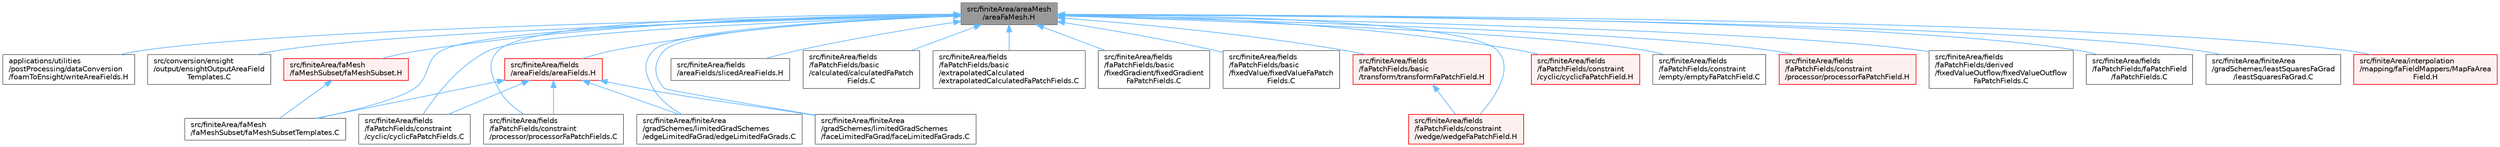 digraph "src/finiteArea/areaMesh/areaFaMesh.H"
{
 // LATEX_PDF_SIZE
  bgcolor="transparent";
  edge [fontname=Helvetica,fontsize=10,labelfontname=Helvetica,labelfontsize=10];
  node [fontname=Helvetica,fontsize=10,shape=box,height=0.2,width=0.4];
  Node1 [id="Node000001",label="src/finiteArea/areaMesh\l/areaFaMesh.H",height=0.2,width=0.4,color="gray40", fillcolor="grey60", style="filled", fontcolor="black",tooltip=" "];
  Node1 -> Node2 [id="edge1_Node000001_Node000002",dir="back",color="steelblue1",style="solid",tooltip=" "];
  Node2 [id="Node000002",label="applications/utilities\l/postProcessing/dataConversion\l/foamToEnsight/writeAreaFields.H",height=0.2,width=0.4,color="grey40", fillcolor="white", style="filled",URL="$foamToEnsight_2writeAreaFields_8H.html",tooltip=" "];
  Node1 -> Node3 [id="edge2_Node000001_Node000003",dir="back",color="steelblue1",style="solid",tooltip=" "];
  Node3 [id="Node000003",label="src/conversion/ensight\l/output/ensightOutputAreaField\lTemplates.C",height=0.2,width=0.4,color="grey40", fillcolor="white", style="filled",URL="$ensightOutputAreaFieldTemplates_8C.html",tooltip=" "];
  Node1 -> Node4 [id="edge3_Node000001_Node000004",dir="back",color="steelblue1",style="solid",tooltip=" "];
  Node4 [id="Node000004",label="src/finiteArea/faMesh\l/faMeshSubset/faMeshSubset.H",height=0.2,width=0.4,color="red", fillcolor="#FFF0F0", style="filled",URL="$faMeshSubset_8H.html",tooltip=" "];
  Node4 -> Node6 [id="edge4_Node000004_Node000006",dir="back",color="steelblue1",style="solid",tooltip=" "];
  Node6 [id="Node000006",label="src/finiteArea/faMesh\l/faMeshSubset/faMeshSubsetTemplates.C",height=0.2,width=0.4,color="grey40", fillcolor="white", style="filled",URL="$faMeshSubsetTemplates_8C.html",tooltip=" "];
  Node1 -> Node6 [id="edge5_Node000001_Node000006",dir="back",color="steelblue1",style="solid",tooltip=" "];
  Node1 -> Node11 [id="edge6_Node000001_Node000011",dir="back",color="steelblue1",style="solid",tooltip=" "];
  Node11 [id="Node000011",label="src/finiteArea/fields\l/areaFields/areaFields.H",height=0.2,width=0.4,color="red", fillcolor="#FFF0F0", style="filled",URL="$areaFields_8H.html",tooltip=" "];
  Node11 -> Node6 [id="edge7_Node000011_Node000006",dir="back",color="steelblue1",style="solid",tooltip=" "];
  Node11 -> Node113 [id="edge8_Node000011_Node000113",dir="back",color="steelblue1",style="solid",tooltip=" "];
  Node113 [id="Node000113",label="src/finiteArea/fields\l/faPatchFields/constraint\l/cyclic/cyclicFaPatchFields.C",height=0.2,width=0.4,color="grey40", fillcolor="white", style="filled",URL="$cyclicFaPatchFields_8C.html",tooltip=" "];
  Node11 -> Node114 [id="edge9_Node000011_Node000114",dir="back",color="steelblue1",style="solid",tooltip=" "];
  Node114 [id="Node000114",label="src/finiteArea/fields\l/faPatchFields/constraint\l/processor/processorFaPatchFields.C",height=0.2,width=0.4,color="grey40", fillcolor="white", style="filled",URL="$processorFaPatchFields_8C.html",tooltip=" "];
  Node11 -> Node132 [id="edge10_Node000011_Node000132",dir="back",color="steelblue1",style="solid",tooltip=" "];
  Node132 [id="Node000132",label="src/finiteArea/finiteArea\l/gradSchemes/limitedGradSchemes\l/edgeLimitedFaGrad/edgeLimitedFaGrads.C",height=0.2,width=0.4,color="grey40", fillcolor="white", style="filled",URL="$edgeLimitedFaGrads_8C.html",tooltip=" "];
  Node11 -> Node133 [id="edge11_Node000011_Node000133",dir="back",color="steelblue1",style="solid",tooltip=" "];
  Node133 [id="Node000133",label="src/finiteArea/finiteArea\l/gradSchemes/limitedGradSchemes\l/faceLimitedFaGrad/faceLimitedFaGrads.C",height=0.2,width=0.4,color="grey40", fillcolor="white", style="filled",URL="$faceLimitedFaGrads_8C.html",tooltip=" "];
  Node1 -> Node200 [id="edge12_Node000001_Node000200",dir="back",color="steelblue1",style="solid",tooltip=" "];
  Node200 [id="Node000200",label="src/finiteArea/fields\l/areaFields/slicedAreaFields.H",height=0.2,width=0.4,color="grey40", fillcolor="white", style="filled",URL="$slicedAreaFields_8H.html",tooltip=" "];
  Node1 -> Node201 [id="edge13_Node000001_Node000201",dir="back",color="steelblue1",style="solid",tooltip=" "];
  Node201 [id="Node000201",label="src/finiteArea/fields\l/faPatchFields/basic\l/calculated/calculatedFaPatch\lFields.C",height=0.2,width=0.4,color="grey40", fillcolor="white", style="filled",URL="$calculatedFaPatchFields_8C.html",tooltip=" "];
  Node1 -> Node202 [id="edge14_Node000001_Node000202",dir="back",color="steelblue1",style="solid",tooltip=" "];
  Node202 [id="Node000202",label="src/finiteArea/fields\l/faPatchFields/basic\l/extrapolatedCalculated\l/extrapolatedCalculatedFaPatchFields.C",height=0.2,width=0.4,color="grey40", fillcolor="white", style="filled",URL="$extrapolatedCalculatedFaPatchFields_8C.html",tooltip=" "];
  Node1 -> Node203 [id="edge15_Node000001_Node000203",dir="back",color="steelblue1",style="solid",tooltip=" "];
  Node203 [id="Node000203",label="src/finiteArea/fields\l/faPatchFields/basic\l/fixedGradient/fixedGradient\lFaPatchFields.C",height=0.2,width=0.4,color="grey40", fillcolor="white", style="filled",URL="$fixedGradientFaPatchFields_8C.html",tooltip=" "];
  Node1 -> Node204 [id="edge16_Node000001_Node000204",dir="back",color="steelblue1",style="solid",tooltip=" "];
  Node204 [id="Node000204",label="src/finiteArea/fields\l/faPatchFields/basic\l/fixedValue/fixedValueFaPatch\lFields.C",height=0.2,width=0.4,color="grey40", fillcolor="white", style="filled",URL="$fixedValueFaPatchFields_8C.html",tooltip=" "];
  Node1 -> Node205 [id="edge17_Node000001_Node000205",dir="back",color="steelblue1",style="solid",tooltip=" "];
  Node205 [id="Node000205",label="src/finiteArea/fields\l/faPatchFields/basic\l/transform/transformFaPatchField.H",height=0.2,width=0.4,color="red", fillcolor="#FFF0F0", style="filled",URL="$transformFaPatchField_8H.html",tooltip=" "];
  Node205 -> Node218 [id="edge18_Node000205_Node000218",dir="back",color="steelblue1",style="solid",tooltip=" "];
  Node218 [id="Node000218",label="src/finiteArea/fields\l/faPatchFields/constraint\l/wedge/wedgeFaPatchField.H",height=0.2,width=0.4,color="red", fillcolor="#FFF0F0", style="filled",URL="$wedgeFaPatchField_8H.html",tooltip=" "];
  Node1 -> Node222 [id="edge19_Node000001_Node000222",dir="back",color="steelblue1",style="solid",tooltip=" "];
  Node222 [id="Node000222",label="src/finiteArea/fields\l/faPatchFields/constraint\l/cyclic/cyclicFaPatchField.H",height=0.2,width=0.4,color="red", fillcolor="#FFF0F0", style="filled",URL="$cyclicFaPatchField_8H.html",tooltip=" "];
  Node1 -> Node113 [id="edge20_Node000001_Node000113",dir="back",color="steelblue1",style="solid",tooltip=" "];
  Node1 -> Node225 [id="edge21_Node000001_Node000225",dir="back",color="steelblue1",style="solid",tooltip=" "];
  Node225 [id="Node000225",label="src/finiteArea/fields\l/faPatchFields/constraint\l/empty/emptyFaPatchField.C",height=0.2,width=0.4,color="grey40", fillcolor="white", style="filled",URL="$emptyFaPatchField_8C.html",tooltip=" "];
  Node1 -> Node226 [id="edge22_Node000001_Node000226",dir="back",color="steelblue1",style="solid",tooltip=" "];
  Node226 [id="Node000226",label="src/finiteArea/fields\l/faPatchFields/constraint\l/processor/processorFaPatchField.H",height=0.2,width=0.4,color="red", fillcolor="#FFF0F0", style="filled",URL="$processorFaPatchField_8H.html",tooltip=" "];
  Node1 -> Node114 [id="edge23_Node000001_Node000114",dir="back",color="steelblue1",style="solid",tooltip=" "];
  Node1 -> Node218 [id="edge24_Node000001_Node000218",dir="back",color="steelblue1",style="solid",tooltip=" "];
  Node1 -> Node229 [id="edge25_Node000001_Node000229",dir="back",color="steelblue1",style="solid",tooltip=" "];
  Node229 [id="Node000229",label="src/finiteArea/fields\l/faPatchFields/derived\l/fixedValueOutflow/fixedValueOutflow\lFaPatchFields.C",height=0.2,width=0.4,color="grey40", fillcolor="white", style="filled",URL="$fixedValueOutflowFaPatchFields_8C.html",tooltip=" "];
  Node1 -> Node230 [id="edge26_Node000001_Node000230",dir="back",color="steelblue1",style="solid",tooltip=" "];
  Node230 [id="Node000230",label="src/finiteArea/fields\l/faPatchFields/faPatchField\l/faPatchFields.C",height=0.2,width=0.4,color="grey40", fillcolor="white", style="filled",URL="$faPatchFields_8C.html",tooltip=" "];
  Node1 -> Node156 [id="edge27_Node000001_Node000156",dir="back",color="steelblue1",style="solid",tooltip=" "];
  Node156 [id="Node000156",label="src/finiteArea/finiteArea\l/gradSchemes/leastSquaresFaGrad\l/leastSquaresFaGrad.C",height=0.2,width=0.4,color="grey40", fillcolor="white", style="filled",URL="$leastSquaresFaGrad_8C.html",tooltip=" "];
  Node1 -> Node132 [id="edge28_Node000001_Node000132",dir="back",color="steelblue1",style="solid",tooltip=" "];
  Node1 -> Node133 [id="edge29_Node000001_Node000133",dir="back",color="steelblue1",style="solid",tooltip=" "];
  Node1 -> Node231 [id="edge30_Node000001_Node000231",dir="back",color="steelblue1",style="solid",tooltip=" "];
  Node231 [id="Node000231",label="src/finiteArea/interpolation\l/mapping/faFieldMappers/MapFaArea\lField.H",height=0.2,width=0.4,color="red", fillcolor="#FFF0F0", style="filled",URL="$MapFaAreaField_8H.html",tooltip=" "];
}
